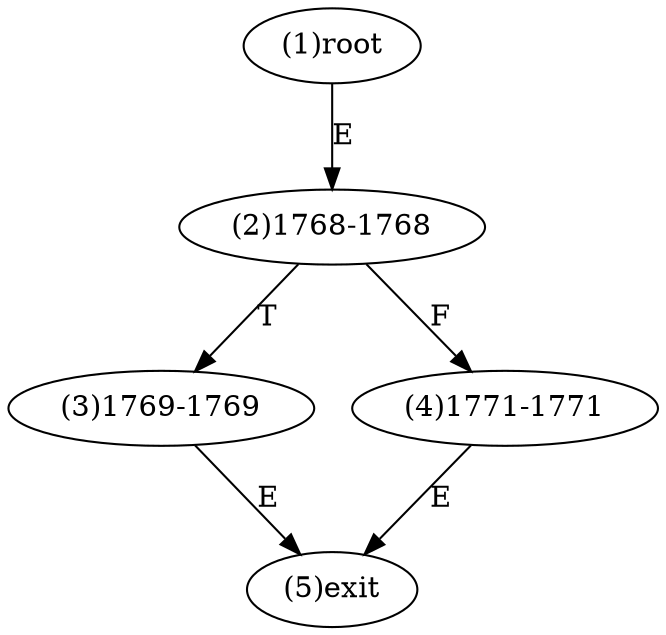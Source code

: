 digraph "" { 
1[ label="(1)root"];
2[ label="(2)1768-1768"];
3[ label="(3)1769-1769"];
4[ label="(4)1771-1771"];
5[ label="(5)exit"];
1->2[ label="E"];
2->4[ label="F"];
2->3[ label="T"];
3->5[ label="E"];
4->5[ label="E"];
}